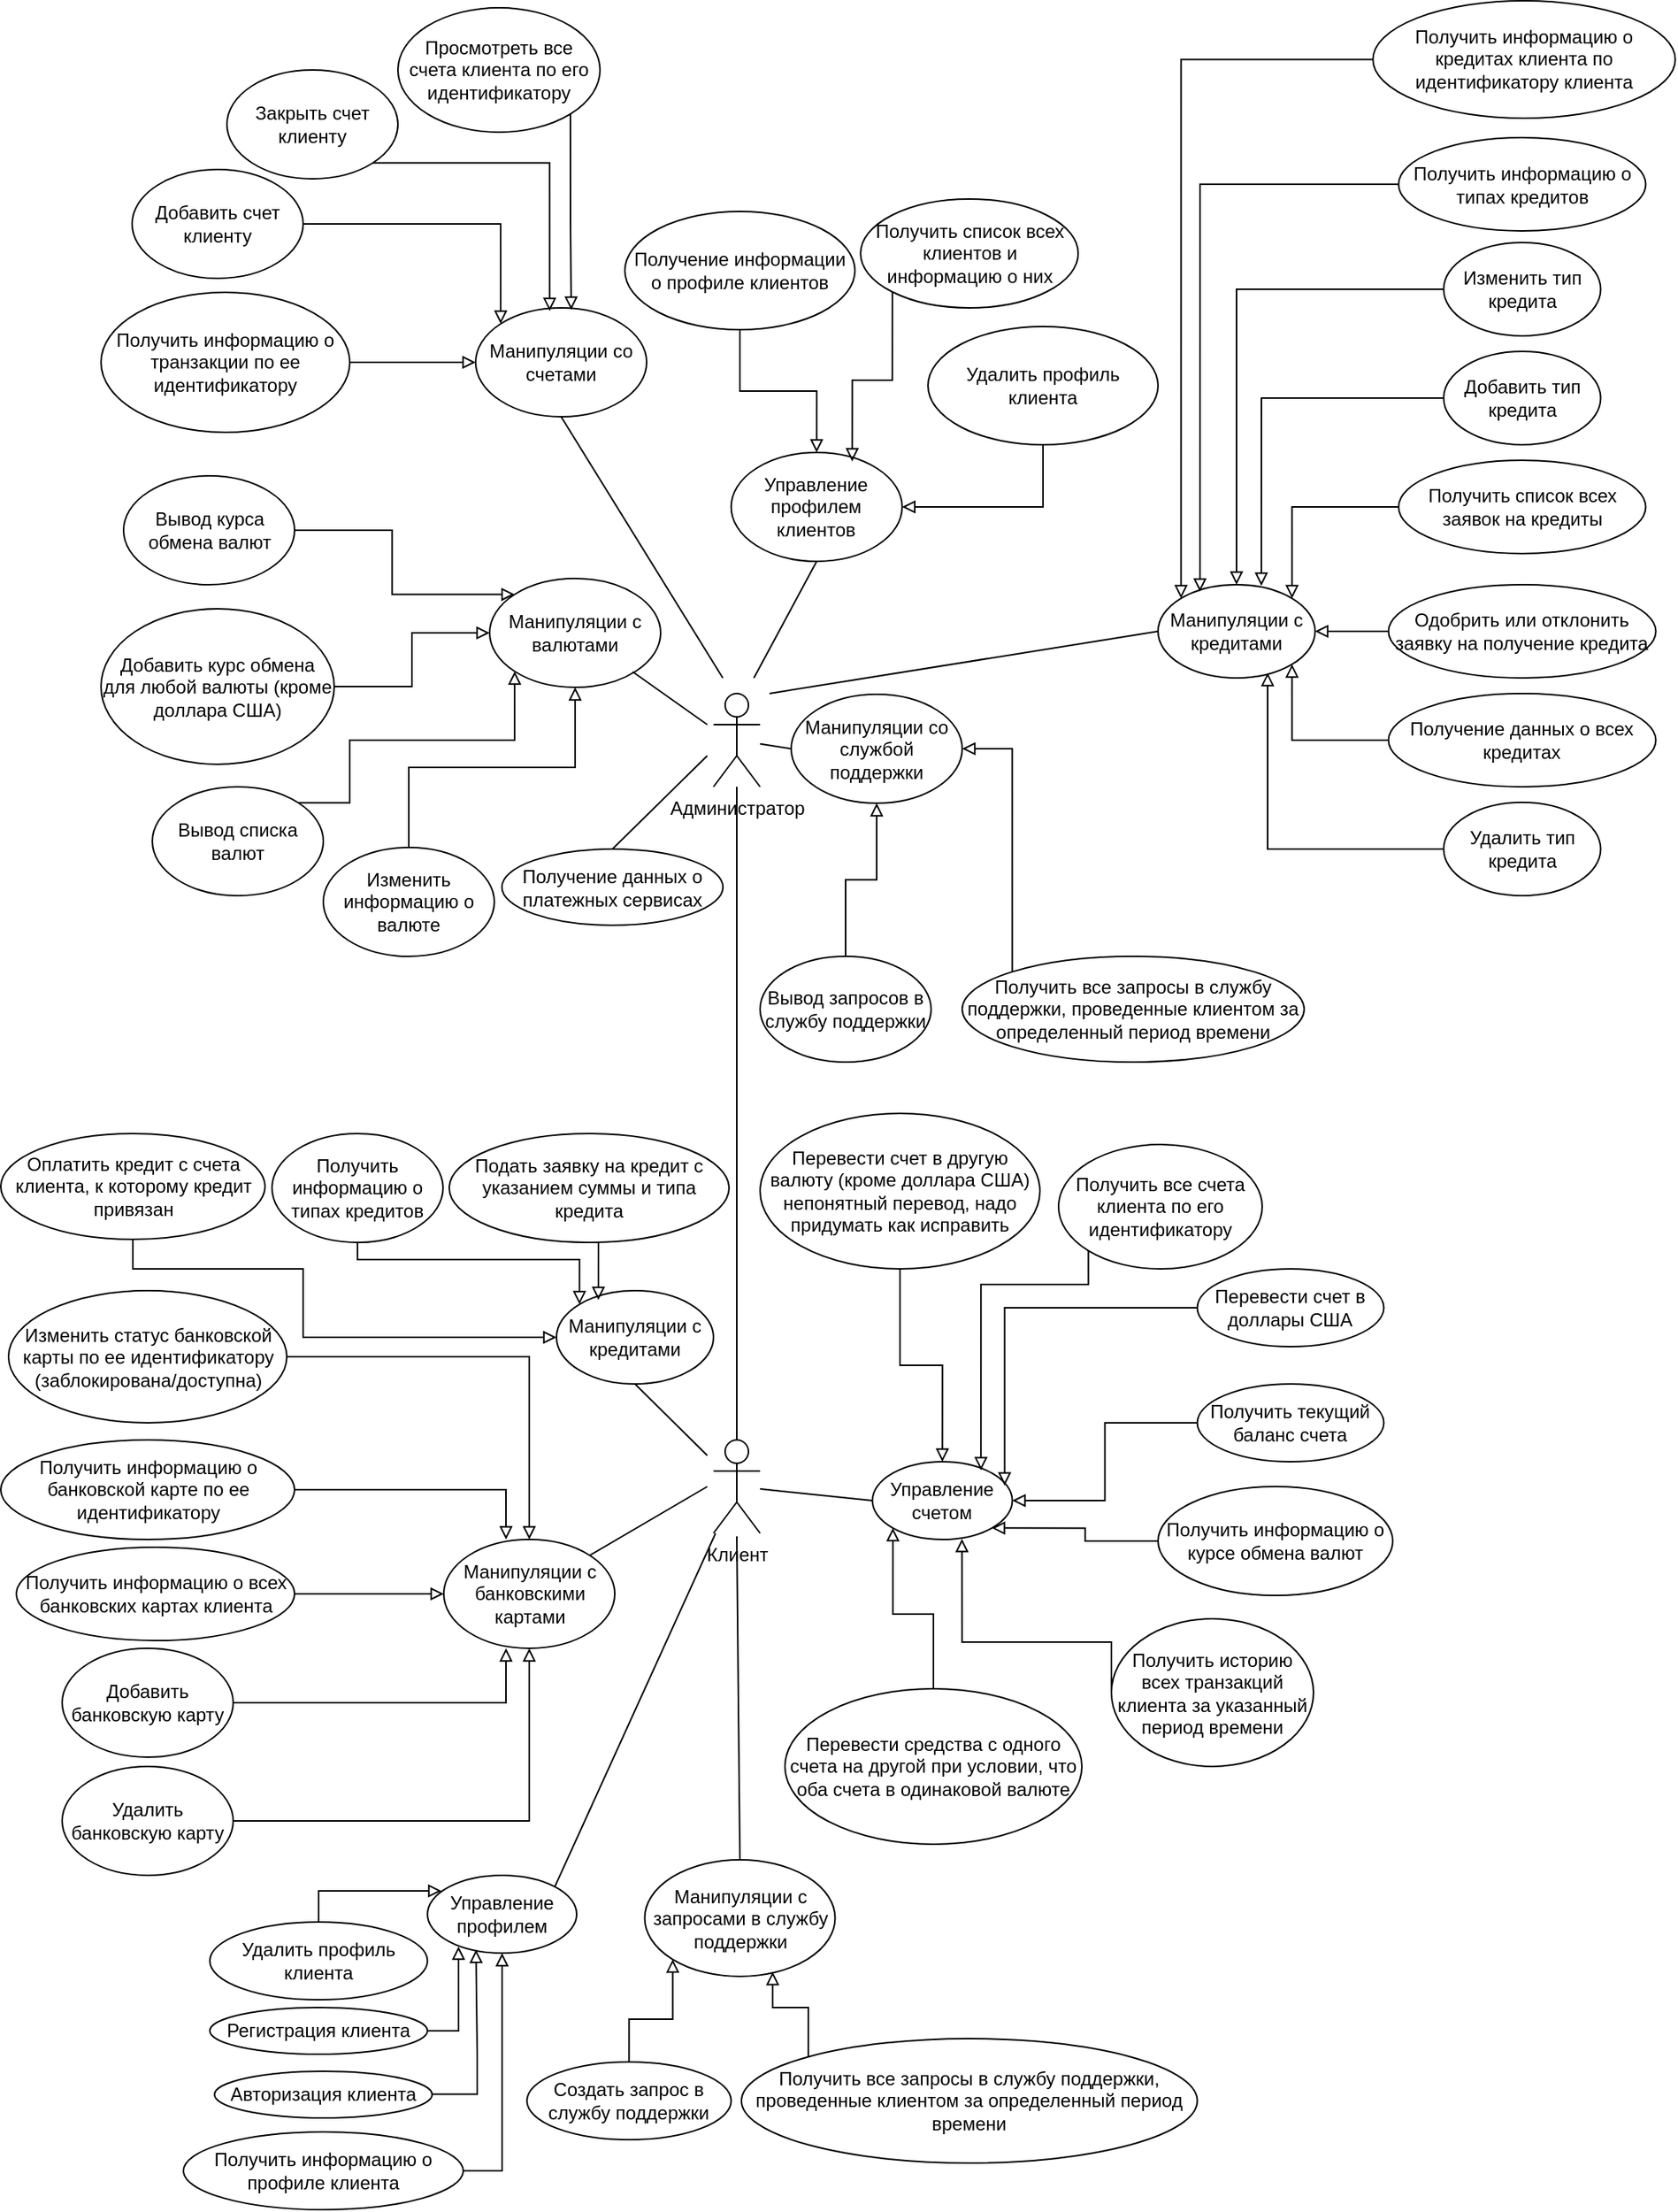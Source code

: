 <mxfile version="26.0.2">
  <diagram name="Use Case Diagram" id="0">
    <mxGraphModel dx="2227" dy="753" grid="1" gridSize="10" guides="1" tooltips="1" connect="1" arrows="1" fold="1" page="1" pageScale="1" pageWidth="827" pageHeight="1169" math="0" shadow="0">
      <root>
        <mxCell id="0" />
        <mxCell id="1" parent="0" />
        <mxCell id="kACKcHaVqxaq2XwzUE-M-31" value="Клиент" style="shape=umlActor;verticalLabelPosition=bottom;verticalAlign=top;html=1;outlineConnect=0;" parent="1" vertex="1">
          <mxGeometry x="404" y="1000" width="30" height="60" as="geometry" />
        </mxCell>
        <mxCell id="kACKcHaVqxaq2XwzUE-M-33" value="Администратор" style="shape=umlActor;verticalLabelPosition=bottom;verticalAlign=top;html=1;outlineConnect=0;" parent="1" vertex="1">
          <mxGeometry x="404" y="520" width="30" height="60" as="geometry" />
        </mxCell>
        <mxCell id="kACKcHaVqxaq2XwzUE-M-36" value="Управление счетом" style="ellipse;whiteSpace=wrap;html=1;" parent="1" vertex="1">
          <mxGeometry x="506.25" y="1014" width="90" height="50" as="geometry" />
        </mxCell>
        <mxCell id="kACKcHaVqxaq2XwzUE-M-37" value="" style="endArrow=none;html=1;rounded=0;entryX=0;entryY=0.5;entryDx=0;entryDy=0;" parent="1" source="kACKcHaVqxaq2XwzUE-M-31" target="kACKcHaVqxaq2XwzUE-M-36" edge="1">
          <mxGeometry width="50" height="50" relative="1" as="geometry">
            <mxPoint x="440" y="921" as="sourcePoint" />
            <mxPoint x="480" y="811" as="targetPoint" />
          </mxGeometry>
        </mxCell>
        <mxCell id="7tqEv-kO9C-lXZoiFtLn-184" style="edgeStyle=orthogonalEdgeStyle;rounded=0;orthogonalLoop=1;jettySize=auto;html=1;exitX=0;exitY=0.5;exitDx=0;exitDy=0;entryX=1;entryY=0.5;entryDx=0;entryDy=0;endArrow=block;endFill=0;" edge="1" parent="1" source="kACKcHaVqxaq2XwzUE-M-38" target="kACKcHaVqxaq2XwzUE-M-36">
          <mxGeometry relative="1" as="geometry" />
        </mxCell>
        <mxCell id="kACKcHaVqxaq2XwzUE-M-38" value="Получить текущий баланс счета" style="ellipse;whiteSpace=wrap;html=1;" parent="1" vertex="1">
          <mxGeometry x="715.25" y="964" width="120" height="50" as="geometry" />
        </mxCell>
        <mxCell id="kACKcHaVqxaq2XwzUE-M-39" value="Перевести счет в доллары США" style="ellipse;whiteSpace=wrap;html=1;" parent="1" vertex="1">
          <mxGeometry x="715.25" y="890" width="120" height="50" as="geometry" />
        </mxCell>
        <mxCell id="7tqEv-kO9C-lXZoiFtLn-177" style="edgeStyle=orthogonalEdgeStyle;rounded=0;orthogonalLoop=1;jettySize=auto;html=1;exitX=0.5;exitY=1;exitDx=0;exitDy=0;entryX=0.5;entryY=0;entryDx=0;entryDy=0;endArrow=block;endFill=0;" edge="1" parent="1" source="kACKcHaVqxaq2XwzUE-M-40" target="kACKcHaVqxaq2XwzUE-M-36">
          <mxGeometry relative="1" as="geometry" />
        </mxCell>
        <mxCell id="kACKcHaVqxaq2XwzUE-M-40" value="Перевести счет в другую валюту (кроме доллара США) непонятный перевод, надо придумать как исправить" style="ellipse;whiteSpace=wrap;html=1;" parent="1" vertex="1">
          <mxGeometry x="434" y="790" width="180" height="100" as="geometry" />
        </mxCell>
        <mxCell id="7tqEv-kO9C-lXZoiFtLn-181" style="edgeStyle=orthogonalEdgeStyle;rounded=0;orthogonalLoop=1;jettySize=auto;html=1;exitX=0.5;exitY=0;exitDx=0;exitDy=0;entryX=0;entryY=1;entryDx=0;entryDy=0;endArrow=block;endFill=0;" edge="1" parent="1" source="kACKcHaVqxaq2XwzUE-M-41" target="kACKcHaVqxaq2XwzUE-M-36">
          <mxGeometry relative="1" as="geometry" />
        </mxCell>
        <mxCell id="kACKcHaVqxaq2XwzUE-M-41" value="Перевести средства с одного счета на другой при условии, что оба счета в одинаковой валюте" style="ellipse;whiteSpace=wrap;html=1;" parent="1" vertex="1">
          <mxGeometry x="450" y="1160" width="191" height="100" as="geometry" />
        </mxCell>
        <mxCell id="kACKcHaVqxaq2XwzUE-M-48" value="Управление профилем" style="ellipse;whiteSpace=wrap;html=1;" parent="1" vertex="1">
          <mxGeometry x="220" y="1280" width="96" height="50" as="geometry" />
        </mxCell>
        <mxCell id="kACKcHaVqxaq2XwzUE-M-86" style="edgeStyle=orthogonalEdgeStyle;rounded=0;orthogonalLoop=1;jettySize=auto;html=1;exitX=1;exitY=0.5;exitDx=0;exitDy=0;entryX=0.5;entryY=1;entryDx=0;entryDy=0;endArrow=block;endFill=0;" parent="1" source="kACKcHaVqxaq2XwzUE-M-51" target="kACKcHaVqxaq2XwzUE-M-48" edge="1">
          <mxGeometry relative="1" as="geometry" />
        </mxCell>
        <mxCell id="kACKcHaVqxaq2XwzUE-M-51" value="Получить информацию о профиле клиента" style="ellipse;whiteSpace=wrap;html=1;" parent="1" vertex="1">
          <mxGeometry x="63" y="1445" width="180" height="50" as="geometry" />
        </mxCell>
        <mxCell id="kACKcHaVqxaq2XwzUE-M-53" value="Получить все счета клиента по его идентификатору" style="ellipse;whiteSpace=wrap;html=1;" parent="1" vertex="1">
          <mxGeometry x="626.0" y="810" width="131" height="80" as="geometry" />
        </mxCell>
        <mxCell id="kACKcHaVqxaq2XwzUE-M-57" value="Удалить профиль клиента" style="ellipse;whiteSpace=wrap;html=1;" parent="1" vertex="1">
          <mxGeometry x="80" y="1310" width="140" height="50" as="geometry" />
        </mxCell>
        <mxCell id="kACKcHaVqxaq2XwzUE-M-59" value="Регистрация клиента" style="ellipse;whiteSpace=wrap;html=1;" parent="1" vertex="1">
          <mxGeometry x="80" y="1365" width="140" height="30" as="geometry" />
        </mxCell>
        <mxCell id="kACKcHaVqxaq2XwzUE-M-61" value="Авторизация клиента" style="ellipse;whiteSpace=wrap;html=1;" parent="1" vertex="1">
          <mxGeometry x="83" y="1406" width="140" height="30" as="geometry" />
        </mxCell>
        <mxCell id="kACKcHaVqxaq2XwzUE-M-63" style="edgeStyle=orthogonalEdgeStyle;rounded=0;orthogonalLoop=1;jettySize=auto;html=1;exitX=1;exitY=0.5;exitDx=0;exitDy=0;entryX=0.325;entryY=0.957;entryDx=0;entryDy=0;entryPerimeter=0;endArrow=block;endFill=0;" parent="1" target="kACKcHaVqxaq2XwzUE-M-48" edge="1">
          <mxGeometry relative="1" as="geometry">
            <mxPoint x="223" y="1420.75" as="sourcePoint" />
            <mxPoint x="249.664" y="1330" as="targetPoint" />
            <Array as="points">
              <mxPoint x="252" y="1421" />
              <mxPoint x="252" y="1396" />
              <mxPoint x="251" y="1396" />
            </Array>
          </mxGeometry>
        </mxCell>
        <mxCell id="kACKcHaVqxaq2XwzUE-M-64" value="Манипуляции с кредитами" style="ellipse;whiteSpace=wrap;html=1;" parent="1" vertex="1">
          <mxGeometry x="303" y="904" width="101" height="60" as="geometry" />
        </mxCell>
        <mxCell id="7tqEv-kO9C-lXZoiFtLn-175" style="edgeStyle=orthogonalEdgeStyle;rounded=0;orthogonalLoop=1;jettySize=auto;html=1;exitX=0.5;exitY=1;exitDx=0;exitDy=0;entryX=0;entryY=0.5;entryDx=0;entryDy=0;endArrow=block;endFill=0;" edge="1" parent="1" source="kACKcHaVqxaq2XwzUE-M-68" target="kACKcHaVqxaq2XwzUE-M-64">
          <mxGeometry relative="1" as="geometry">
            <Array as="points">
              <mxPoint x="31" y="890" />
              <mxPoint x="140" y="890" />
              <mxPoint x="140" y="934" />
            </Array>
          </mxGeometry>
        </mxCell>
        <mxCell id="kACKcHaVqxaq2XwzUE-M-68" value="Оплатить кредит с счета клиента, к которому кредит привязан" style="ellipse;whiteSpace=wrap;html=1;" parent="1" vertex="1">
          <mxGeometry x="-54.5" y="803" width="170" height="68" as="geometry" />
        </mxCell>
        <mxCell id="kACKcHaVqxaq2XwzUE-M-70" value="Подать заявку на кредит с указанием суммы и типа кредита" style="ellipse;whiteSpace=wrap;html=1;" parent="1" vertex="1">
          <mxGeometry x="234" y="803" width="180" height="70" as="geometry" />
        </mxCell>
        <mxCell id="7tqEv-kO9C-lXZoiFtLn-173" style="edgeStyle=orthogonalEdgeStyle;rounded=0;orthogonalLoop=1;jettySize=auto;html=1;exitX=0.5;exitY=1;exitDx=0;exitDy=0;entryX=0;entryY=0;entryDx=0;entryDy=0;endArrow=block;endFill=0;" edge="1" parent="1" source="kACKcHaVqxaq2XwzUE-M-72" target="kACKcHaVqxaq2XwzUE-M-64">
          <mxGeometry relative="1" as="geometry">
            <Array as="points">
              <mxPoint x="175" y="884" />
              <mxPoint x="318" y="884" />
            </Array>
          </mxGeometry>
        </mxCell>
        <mxCell id="kACKcHaVqxaq2XwzUE-M-72" value="Получить информацию о типах кредитов" style="ellipse;whiteSpace=wrap;html=1;" parent="1" vertex="1">
          <mxGeometry x="120" y="803" width="110" height="70" as="geometry" />
        </mxCell>
        <mxCell id="kACKcHaVqxaq2XwzUE-M-75" value="Получить историю всех транзакций клиента за указанный период времени" style="ellipse;whiteSpace=wrap;html=1;" parent="1" vertex="1">
          <mxGeometry x="660" y="1115" width="130" height="95" as="geometry" />
        </mxCell>
        <mxCell id="7tqEv-kO9C-lXZoiFtLn-183" style="edgeStyle=orthogonalEdgeStyle;rounded=0;orthogonalLoop=1;jettySize=auto;html=1;exitX=0;exitY=0.5;exitDx=0;exitDy=0;entryX=1;entryY=1;entryDx=0;entryDy=0;endArrow=block;endFill=0;" edge="1" parent="1" source="kACKcHaVqxaq2XwzUE-M-79" target="kACKcHaVqxaq2XwzUE-M-36">
          <mxGeometry relative="1" as="geometry" />
        </mxCell>
        <mxCell id="kACKcHaVqxaq2XwzUE-M-79" value="Получить информацию о курсе обмена валют" style="ellipse;whiteSpace=wrap;html=1;" parent="1" vertex="1">
          <mxGeometry x="690" y="1030" width="151" height="70" as="geometry" />
        </mxCell>
        <mxCell id="kACKcHaVqxaq2XwzUE-M-81" value="Манипуляции с запросами в службу поддержки" style="ellipse;whiteSpace=wrap;html=1;" parent="1" vertex="1">
          <mxGeometry x="359.75" y="1270" width="122.5" height="75" as="geometry" />
        </mxCell>
        <mxCell id="kACKcHaVqxaq2XwzUE-M-85" value="Получить все запросы в службу поддержки, проведенные клиентом за определенный период времени" style="ellipse;whiteSpace=wrap;html=1;" parent="1" vertex="1">
          <mxGeometry x="422" y="1385" width="293.25" height="80" as="geometry" />
        </mxCell>
        <mxCell id="7tqEv-kO9C-lXZoiFtLn-155" style="edgeStyle=orthogonalEdgeStyle;rounded=0;orthogonalLoop=1;jettySize=auto;html=1;exitX=0.5;exitY=0;exitDx=0;exitDy=0;entryX=0;entryY=1;entryDx=0;entryDy=0;endArrow=block;endFill=0;" edge="1" parent="1" source="kACKcHaVqxaq2XwzUE-M-88" target="kACKcHaVqxaq2XwzUE-M-81">
          <mxGeometry relative="1" as="geometry" />
        </mxCell>
        <mxCell id="kACKcHaVqxaq2XwzUE-M-88" value="Создать запрос в службу поддержки" style="ellipse;whiteSpace=wrap;html=1;" parent="1" vertex="1">
          <mxGeometry x="284" y="1400" width="131.37" height="50" as="geometry" />
        </mxCell>
        <mxCell id="7tqEv-kO9C-lXZoiFtLn-133" style="edgeStyle=orthogonalEdgeStyle;rounded=0;orthogonalLoop=1;jettySize=auto;html=1;exitX=0;exitY=0.5;exitDx=0;exitDy=0;endArrow=block;endFill=0;" edge="1" parent="1" source="kACKcHaVqxaq2XwzUE-M-91" target="7tqEv-kO9C-lXZoiFtLn-62">
          <mxGeometry relative="1" as="geometry" />
        </mxCell>
        <mxCell id="kACKcHaVqxaq2XwzUE-M-91" value="Изменить тип кредита" style="ellipse;whiteSpace=wrap;html=1;" parent="1" vertex="1">
          <mxGeometry x="873.75" y="230" width="101" height="60" as="geometry" />
        </mxCell>
        <mxCell id="kACKcHaVqxaq2XwzUE-M-92" value="Добавить тип кредита" style="ellipse;whiteSpace=wrap;html=1;" parent="1" vertex="1">
          <mxGeometry x="873.75" y="300" width="101" height="60" as="geometry" />
        </mxCell>
        <mxCell id="7tqEv-kO9C-lXZoiFtLn-139" style="edgeStyle=orthogonalEdgeStyle;rounded=0;orthogonalLoop=1;jettySize=auto;html=1;exitX=0;exitY=0.5;exitDx=0;exitDy=0;entryX=0.698;entryY=0.945;entryDx=0;entryDy=0;entryPerimeter=0;endArrow=block;endFill=0;" edge="1" parent="1" source="kACKcHaVqxaq2XwzUE-M-93" target="7tqEv-kO9C-lXZoiFtLn-62">
          <mxGeometry relative="1" as="geometry" />
        </mxCell>
        <mxCell id="kACKcHaVqxaq2XwzUE-M-93" value="Удалить тип кредита" style="ellipse;whiteSpace=wrap;html=1;" parent="1" vertex="1">
          <mxGeometry x="873.75" y="590" width="101" height="60" as="geometry" />
        </mxCell>
        <mxCell id="7tqEv-kO9C-lXZoiFtLn-136" style="edgeStyle=orthogonalEdgeStyle;rounded=0;orthogonalLoop=1;jettySize=auto;html=1;exitX=0;exitY=0.5;exitDx=0;exitDy=0;entryX=1;entryY=0.5;entryDx=0;entryDy=0;endArrow=block;endFill=0;" edge="1" parent="1" source="kACKcHaVqxaq2XwzUE-M-97" target="7tqEv-kO9C-lXZoiFtLn-62">
          <mxGeometry relative="1" as="geometry" />
        </mxCell>
        <mxCell id="kACKcHaVqxaq2XwzUE-M-97" value="Одобрить или отклонить заявку на получение кредита" style="ellipse;whiteSpace=wrap;html=1;" parent="1" vertex="1">
          <mxGeometry x="838.25" y="450" width="172" height="60" as="geometry" />
        </mxCell>
        <mxCell id="7tqEv-kO9C-lXZoiFtLn-135" style="edgeStyle=orthogonalEdgeStyle;rounded=0;orthogonalLoop=1;jettySize=auto;html=1;exitX=0;exitY=0.5;exitDx=0;exitDy=0;entryX=1;entryY=0;entryDx=0;entryDy=0;endArrow=block;endFill=0;" edge="1" parent="1" source="kACKcHaVqxaq2XwzUE-M-119" target="7tqEv-kO9C-lXZoiFtLn-62">
          <mxGeometry relative="1" as="geometry" />
        </mxCell>
        <mxCell id="kACKcHaVqxaq2XwzUE-M-119" value="Получить список всех заявок на кредиты" style="ellipse;whiteSpace=wrap;html=1;" parent="1" vertex="1">
          <mxGeometry x="844.75" y="370" width="159" height="60" as="geometry" />
        </mxCell>
        <mxCell id="kACKcHaVqxaq2XwzUE-M-121" value="Манипуляции со счетами" style="ellipse;whiteSpace=wrap;html=1;" parent="1" vertex="1">
          <mxGeometry x="251" y="272" width="110" height="70" as="geometry" />
        </mxCell>
        <mxCell id="7tqEv-kO9C-lXZoiFtLn-95" style="edgeStyle=orthogonalEdgeStyle;rounded=0;orthogonalLoop=1;jettySize=auto;html=1;exitX=1;exitY=0.5;exitDx=0;exitDy=0;entryX=0;entryY=0;entryDx=0;entryDy=0;endArrow=block;endFill=0;" edge="1" parent="1" source="kACKcHaVqxaq2XwzUE-M-122" target="kACKcHaVqxaq2XwzUE-M-121">
          <mxGeometry relative="1" as="geometry" />
        </mxCell>
        <mxCell id="kACKcHaVqxaq2XwzUE-M-122" value="Добавить счет клиенту" style="ellipse;whiteSpace=wrap;html=1;" parent="1" vertex="1">
          <mxGeometry x="30" y="183" width="110" height="70" as="geometry" />
        </mxCell>
        <mxCell id="kACKcHaVqxaq2XwzUE-M-123" value="Закрыть счет клиенту" style="ellipse;whiteSpace=wrap;html=1;" parent="1" vertex="1">
          <mxGeometry x="91" y="119" width="110" height="70" as="geometry" />
        </mxCell>
        <mxCell id="kACKcHaVqxaq2XwzUE-M-126" value="Получить информацию о банковской карте по ее идентификатору" style="ellipse;whiteSpace=wrap;html=1;" parent="1" vertex="1">
          <mxGeometry x="-54.5" y="1000" width="189" height="64" as="geometry" />
        </mxCell>
        <mxCell id="kACKcHaVqxaq2XwzUE-M-132" value="Манипуляции с валютами" style="ellipse;whiteSpace=wrap;html=1;" parent="1" vertex="1">
          <mxGeometry x="260" y="446" width="110" height="70" as="geometry" />
        </mxCell>
        <mxCell id="7tqEv-kO9C-lXZoiFtLn-131" style="edgeStyle=orthogonalEdgeStyle;rounded=0;orthogonalLoop=1;jettySize=auto;html=1;exitX=0;exitY=0.5;exitDx=0;exitDy=0;entryX=0;entryY=0;entryDx=0;entryDy=0;endArrow=block;endFill=0;" edge="1" parent="1" source="kACKcHaVqxaq2XwzUE-M-139" target="7tqEv-kO9C-lXZoiFtLn-62">
          <mxGeometry relative="1" as="geometry" />
        </mxCell>
        <mxCell id="kACKcHaVqxaq2XwzUE-M-139" value="Получить информацию о кредитах клиента по идентификатору клиента" style="ellipse;whiteSpace=wrap;html=1;" parent="1" vertex="1">
          <mxGeometry x="828.25" y="74.5" width="194.5" height="75.5" as="geometry" />
        </mxCell>
        <mxCell id="7tqEv-kO9C-lXZoiFtLn-198" style="edgeStyle=orthogonalEdgeStyle;rounded=0;orthogonalLoop=1;jettySize=auto;html=1;exitX=1;exitY=0.5;exitDx=0;exitDy=0;entryX=0;entryY=0.5;entryDx=0;entryDy=0;endArrow=block;endFill=0;" edge="1" parent="1" source="kACKcHaVqxaq2XwzUE-M-142" target="kACKcHaVqxaq2XwzUE-M-121">
          <mxGeometry relative="1" as="geometry" />
        </mxCell>
        <mxCell id="kACKcHaVqxaq2XwzUE-M-142" value="Получить информацию о транзакции по ее идентификатору" style="ellipse;whiteSpace=wrap;html=1;" parent="1" vertex="1">
          <mxGeometry x="10" y="262" width="160" height="90" as="geometry" />
        </mxCell>
        <mxCell id="kACKcHaVqxaq2XwzUE-M-144" value="Управление профилем клиентов" style="ellipse;whiteSpace=wrap;html=1;" parent="1" vertex="1">
          <mxGeometry x="415.37" y="365" width="110" height="70" as="geometry" />
        </mxCell>
        <mxCell id="kACKcHaVqxaq2XwzUE-M-145" value="Получить список всех клиентов и информацию о них" style="ellipse;whiteSpace=wrap;html=1;" parent="1" vertex="1">
          <mxGeometry x="498.63" y="202" width="140" height="70" as="geometry" />
        </mxCell>
        <mxCell id="7tqEv-kO9C-lXZoiFtLn-204" style="edgeStyle=orthogonalEdgeStyle;rounded=0;orthogonalLoop=1;jettySize=auto;html=1;exitX=0.5;exitY=1;exitDx=0;exitDy=0;endArrow=block;endFill=0;" edge="1" parent="1" source="kACKcHaVqxaq2XwzUE-M-147" target="kACKcHaVqxaq2XwzUE-M-144">
          <mxGeometry relative="1" as="geometry" />
        </mxCell>
        <mxCell id="kACKcHaVqxaq2XwzUE-M-147" value="Получение информации о профиле клиентов" style="ellipse;whiteSpace=wrap;html=1;" parent="1" vertex="1">
          <mxGeometry x="347" y="210" width="148" height="76" as="geometry" />
        </mxCell>
        <mxCell id="7tqEv-kO9C-lXZoiFtLn-193" style="edgeStyle=orthogonalEdgeStyle;rounded=0;orthogonalLoop=1;jettySize=auto;html=1;exitX=0.5;exitY=0;exitDx=0;exitDy=0;entryX=0.5;entryY=1;entryDx=0;entryDy=0;endArrow=block;endFill=0;" edge="1" parent="1" source="kACKcHaVqxaq2XwzUE-M-153" target="kACKcHaVqxaq2XwzUE-M-132">
          <mxGeometry relative="1" as="geometry" />
        </mxCell>
        <mxCell id="kACKcHaVqxaq2XwzUE-M-153" value="Изменить информацию о валюте" style="ellipse;whiteSpace=wrap;html=1;" parent="1" vertex="1">
          <mxGeometry x="153" y="619" width="110" height="70" as="geometry" />
        </mxCell>
        <mxCell id="7tqEv-kO9C-lXZoiFtLn-194" style="edgeStyle=orthogonalEdgeStyle;rounded=0;orthogonalLoop=1;jettySize=auto;html=1;exitX=1;exitY=0;exitDx=0;exitDy=0;entryX=0;entryY=1;entryDx=0;entryDy=0;endArrow=block;endFill=0;" edge="1" parent="1" source="kACKcHaVqxaq2XwzUE-M-159" target="kACKcHaVqxaq2XwzUE-M-132">
          <mxGeometry relative="1" as="geometry">
            <Array as="points">
              <mxPoint x="170" y="590" />
              <mxPoint x="170" y="550" />
              <mxPoint x="276" y="550" />
            </Array>
          </mxGeometry>
        </mxCell>
        <mxCell id="kACKcHaVqxaq2XwzUE-M-159" value="Вывод списка валют" style="ellipse;whiteSpace=wrap;html=1;" parent="1" vertex="1">
          <mxGeometry x="43" y="580" width="110" height="70" as="geometry" />
        </mxCell>
        <mxCell id="7tqEv-kO9C-lXZoiFtLn-195" style="edgeStyle=orthogonalEdgeStyle;rounded=0;orthogonalLoop=1;jettySize=auto;html=1;exitX=1;exitY=0.5;exitDx=0;exitDy=0;entryX=0;entryY=0.5;entryDx=0;entryDy=0;endArrow=block;endFill=0;" edge="1" parent="1" source="7tqEv-kO9C-lXZoiFtLn-2" target="kACKcHaVqxaq2XwzUE-M-132">
          <mxGeometry relative="1" as="geometry" />
        </mxCell>
        <mxCell id="7tqEv-kO9C-lXZoiFtLn-2" value="Добавить курс обмена для любой валюты (кроме доллара США)" style="ellipse;whiteSpace=wrap;html=1;" vertex="1" parent="1">
          <mxGeometry x="10" y="465.5" width="150" height="100" as="geometry" />
        </mxCell>
        <mxCell id="7tqEv-kO9C-lXZoiFtLn-196" style="edgeStyle=orthogonalEdgeStyle;rounded=0;orthogonalLoop=1;jettySize=auto;html=1;exitX=1;exitY=0.5;exitDx=0;exitDy=0;entryX=0;entryY=0;entryDx=0;entryDy=0;endArrow=block;endFill=0;" edge="1" parent="1" source="7tqEv-kO9C-lXZoiFtLn-4" target="kACKcHaVqxaq2XwzUE-M-132">
          <mxGeometry relative="1" as="geometry" />
        </mxCell>
        <mxCell id="7tqEv-kO9C-lXZoiFtLn-4" value="Вывод курса обмена валют" style="ellipse;whiteSpace=wrap;html=1;" vertex="1" parent="1">
          <mxGeometry x="24.5" y="380" width="110" height="70" as="geometry" />
        </mxCell>
        <mxCell id="7tqEv-kO9C-lXZoiFtLn-206" style="edgeStyle=orthogonalEdgeStyle;rounded=0;orthogonalLoop=1;jettySize=auto;html=1;exitX=0.5;exitY=1;exitDx=0;exitDy=0;entryX=1;entryY=0.5;entryDx=0;entryDy=0;endArrow=block;endFill=0;" edge="1" parent="1" source="7tqEv-kO9C-lXZoiFtLn-6" target="kACKcHaVqxaq2XwzUE-M-144">
          <mxGeometry relative="1" as="geometry" />
        </mxCell>
        <mxCell id="7tqEv-kO9C-lXZoiFtLn-6" value="Удалить профиль клиента" style="ellipse;whiteSpace=wrap;html=1;" vertex="1" parent="1">
          <mxGeometry x="542" y="284" width="148" height="76" as="geometry" />
        </mxCell>
        <mxCell id="7tqEv-kO9C-lXZoiFtLn-9" value="Просмотреть все счета клиента по его идентификатору" style="ellipse;whiteSpace=wrap;html=1;" vertex="1" parent="1">
          <mxGeometry x="201" y="79" width="130" height="80" as="geometry" />
        </mxCell>
        <mxCell id="7tqEv-kO9C-lXZoiFtLn-18" value="Получить информацию о типах кредитов" style="ellipse;whiteSpace=wrap;html=1;" vertex="1" parent="1">
          <mxGeometry x="844.75" y="162.5" width="159" height="60" as="geometry" />
        </mxCell>
        <mxCell id="7tqEv-kO9C-lXZoiFtLn-20" value="Получение данных о платежных сервисах" style="ellipse;whiteSpace=wrap;html=1;" vertex="1" parent="1">
          <mxGeometry x="267.88" y="620" width="142.25" height="49" as="geometry" />
        </mxCell>
        <mxCell id="7tqEv-kO9C-lXZoiFtLn-22" value="Манипуляции со службой поддержки" style="ellipse;whiteSpace=wrap;html=1;" vertex="1" parent="1">
          <mxGeometry x="454" y="520.5" width="110" height="70" as="geometry" />
        </mxCell>
        <mxCell id="7tqEv-kO9C-lXZoiFtLn-192" style="edgeStyle=orthogonalEdgeStyle;rounded=0;orthogonalLoop=1;jettySize=auto;html=1;exitX=0;exitY=0;exitDx=0;exitDy=0;entryX=1;entryY=0.5;entryDx=0;entryDy=0;endArrow=block;endFill=0;" edge="1" parent="1" source="7tqEv-kO9C-lXZoiFtLn-24" target="7tqEv-kO9C-lXZoiFtLn-22">
          <mxGeometry relative="1" as="geometry">
            <Array as="points">
              <mxPoint x="596" y="556" />
            </Array>
          </mxGeometry>
        </mxCell>
        <mxCell id="7tqEv-kO9C-lXZoiFtLn-24" value="Получить все запросы в службу поддержки, проведенные клиентом за определенный период времени" style="ellipse;whiteSpace=wrap;html=1;" vertex="1" parent="1">
          <mxGeometry x="564" y="689" width="220" height="68" as="geometry" />
        </mxCell>
        <mxCell id="7tqEv-kO9C-lXZoiFtLn-189" style="edgeStyle=orthogonalEdgeStyle;rounded=0;orthogonalLoop=1;jettySize=auto;html=1;exitX=0.5;exitY=0;exitDx=0;exitDy=0;entryX=0.5;entryY=1;entryDx=0;entryDy=0;endArrow=block;endFill=0;" edge="1" parent="1" source="7tqEv-kO9C-lXZoiFtLn-26" target="7tqEv-kO9C-lXZoiFtLn-22">
          <mxGeometry relative="1" as="geometry" />
        </mxCell>
        <mxCell id="7tqEv-kO9C-lXZoiFtLn-26" value="Вывод запросов в службу поддержки" style="ellipse;whiteSpace=wrap;html=1;" vertex="1" parent="1">
          <mxGeometry x="434" y="689" width="110" height="68" as="geometry" />
        </mxCell>
        <mxCell id="7tqEv-kO9C-lXZoiFtLn-41" style="edgeStyle=orthogonalEdgeStyle;rounded=0;orthogonalLoop=1;jettySize=auto;html=1;exitX=1;exitY=0.5;exitDx=0;exitDy=0;entryX=0.208;entryY=0.915;entryDx=0;entryDy=0;entryPerimeter=0;endArrow=block;endFill=0;" edge="1" parent="1" source="kACKcHaVqxaq2XwzUE-M-59" target="kACKcHaVqxaq2XwzUE-M-48">
          <mxGeometry relative="1" as="geometry" />
        </mxCell>
        <mxCell id="7tqEv-kO9C-lXZoiFtLn-43" style="edgeStyle=orthogonalEdgeStyle;rounded=0;orthogonalLoop=1;jettySize=auto;html=1;exitX=0.5;exitY=0;exitDx=0;exitDy=0;entryX=0.094;entryY=0.194;entryDx=0;entryDy=0;entryPerimeter=0;endArrow=block;endFill=0;" edge="1" parent="1" source="kACKcHaVqxaq2XwzUE-M-57" target="kACKcHaVqxaq2XwzUE-M-48">
          <mxGeometry relative="1" as="geometry" />
        </mxCell>
        <mxCell id="7tqEv-kO9C-lXZoiFtLn-52" value="" style="endArrow=none;html=1;rounded=0;entryX=0;entryY=0.5;entryDx=0;entryDy=0;" edge="1" parent="1" source="kACKcHaVqxaq2XwzUE-M-33" target="7tqEv-kO9C-lXZoiFtLn-22">
          <mxGeometry width="50" height="50" relative="1" as="geometry">
            <mxPoint x="382" y="566" as="sourcePoint" />
            <mxPoint x="414" y="562" as="targetPoint" />
          </mxGeometry>
        </mxCell>
        <mxCell id="7tqEv-kO9C-lXZoiFtLn-62" value="Манипуляции с кредитами" style="ellipse;whiteSpace=wrap;html=1;" vertex="1" parent="1">
          <mxGeometry x="690" y="450" width="101" height="60" as="geometry" />
        </mxCell>
        <mxCell id="7tqEv-kO9C-lXZoiFtLn-137" style="edgeStyle=orthogonalEdgeStyle;rounded=0;orthogonalLoop=1;jettySize=auto;html=1;exitX=0;exitY=0.5;exitDx=0;exitDy=0;entryX=1;entryY=1;entryDx=0;entryDy=0;endArrow=block;endFill=0;" edge="1" parent="1" source="7tqEv-kO9C-lXZoiFtLn-63" target="7tqEv-kO9C-lXZoiFtLn-62">
          <mxGeometry relative="1" as="geometry" />
        </mxCell>
        <mxCell id="7tqEv-kO9C-lXZoiFtLn-63" value="Получение данных о всех кредитах" style="ellipse;whiteSpace=wrap;html=1;" vertex="1" parent="1">
          <mxGeometry x="838.25" y="520" width="172" height="60" as="geometry" />
        </mxCell>
        <mxCell id="7tqEv-kO9C-lXZoiFtLn-65" value="Манипуляции с банковскими картами" style="ellipse;whiteSpace=wrap;html=1;" vertex="1" parent="1">
          <mxGeometry x="230.5" y="1064" width="110" height="70" as="geometry" />
        </mxCell>
        <mxCell id="7tqEv-kO9C-lXZoiFtLn-66" value="Добавить банковскую карту" style="ellipse;whiteSpace=wrap;html=1;" vertex="1" parent="1">
          <mxGeometry x="-15" y="1134" width="110" height="70" as="geometry" />
        </mxCell>
        <mxCell id="7tqEv-kO9C-lXZoiFtLn-164" style="edgeStyle=orthogonalEdgeStyle;rounded=0;orthogonalLoop=1;jettySize=auto;html=1;exitX=1;exitY=0.5;exitDx=0;exitDy=0;entryX=0.5;entryY=1;entryDx=0;entryDy=0;endArrow=block;endFill=0;" edge="1" parent="1" source="7tqEv-kO9C-lXZoiFtLn-67" target="7tqEv-kO9C-lXZoiFtLn-65">
          <mxGeometry relative="1" as="geometry" />
        </mxCell>
        <mxCell id="7tqEv-kO9C-lXZoiFtLn-67" value="Удалить банковскую карту" style="ellipse;whiteSpace=wrap;html=1;" vertex="1" parent="1">
          <mxGeometry x="-15" y="1210" width="110" height="70" as="geometry" />
        </mxCell>
        <mxCell id="7tqEv-kO9C-lXZoiFtLn-162" style="edgeStyle=orthogonalEdgeStyle;rounded=0;orthogonalLoop=1;jettySize=auto;html=1;exitX=1;exitY=0.5;exitDx=0;exitDy=0;entryX=0;entryY=0.5;entryDx=0;entryDy=0;endArrow=block;endFill=0;" edge="1" parent="1" source="7tqEv-kO9C-lXZoiFtLn-68" target="7tqEv-kO9C-lXZoiFtLn-65">
          <mxGeometry relative="1" as="geometry" />
        </mxCell>
        <mxCell id="7tqEv-kO9C-lXZoiFtLn-68" value="Получить информацию о всех банковских картах клиента" style="ellipse;whiteSpace=wrap;html=1;" vertex="1" parent="1">
          <mxGeometry x="-44.5" y="1069" width="179" height="60" as="geometry" />
        </mxCell>
        <mxCell id="7tqEv-kO9C-lXZoiFtLn-120" value="" style="endArrow=none;html=1;rounded=0;exitX=1;exitY=0.5;exitDx=0;exitDy=0;" edge="1" parent="1">
          <mxGeometry width="50" height="50" relative="1" as="geometry">
            <mxPoint x="352" y="506" as="sourcePoint" />
            <mxPoint x="400" y="540" as="targetPoint" />
          </mxGeometry>
        </mxCell>
        <mxCell id="7tqEv-kO9C-lXZoiFtLn-132" style="edgeStyle=orthogonalEdgeStyle;rounded=0;orthogonalLoop=1;jettySize=auto;html=1;exitX=0;exitY=0.5;exitDx=0;exitDy=0;entryX=0.267;entryY=0.075;entryDx=0;entryDy=0;entryPerimeter=0;endArrow=block;endFill=0;" edge="1" parent="1" source="7tqEv-kO9C-lXZoiFtLn-18" target="7tqEv-kO9C-lXZoiFtLn-62">
          <mxGeometry relative="1" as="geometry" />
        </mxCell>
        <mxCell id="7tqEv-kO9C-lXZoiFtLn-134" style="edgeStyle=orthogonalEdgeStyle;rounded=0;orthogonalLoop=1;jettySize=auto;html=1;exitX=0;exitY=0.5;exitDx=0;exitDy=0;entryX=0.658;entryY=0.012;entryDx=0;entryDy=0;entryPerimeter=0;endArrow=block;endFill=0;" edge="1" parent="1" source="kACKcHaVqxaq2XwzUE-M-92" target="7tqEv-kO9C-lXZoiFtLn-62">
          <mxGeometry relative="1" as="geometry" />
        </mxCell>
        <mxCell id="7tqEv-kO9C-lXZoiFtLn-159" style="edgeStyle=orthogonalEdgeStyle;rounded=0;orthogonalLoop=1;jettySize=auto;html=1;exitX=1;exitY=0.5;exitDx=0;exitDy=0;entryX=0.5;entryY=0;entryDx=0;entryDy=0;endArrow=block;endFill=0;" edge="1" parent="1" source="kACKcHaVqxaq2XwzUE-M-108" target="7tqEv-kO9C-lXZoiFtLn-65">
          <mxGeometry relative="1" as="geometry" />
        </mxCell>
        <mxCell id="kACKcHaVqxaq2XwzUE-M-108" value="Изменить статус банковской карты по ее идентификатору (заблокирована/доступна)" style="ellipse;whiteSpace=wrap;html=1;" parent="1" vertex="1">
          <mxGeometry x="-49.5" y="904" width="179" height="85" as="geometry" />
        </mxCell>
        <mxCell id="7tqEv-kO9C-lXZoiFtLn-156" style="edgeStyle=orthogonalEdgeStyle;rounded=0;orthogonalLoop=1;jettySize=auto;html=1;exitX=0;exitY=0;exitDx=0;exitDy=0;entryX=0.672;entryY=0.961;entryDx=0;entryDy=0;entryPerimeter=0;endArrow=block;endFill=0;" edge="1" parent="1" source="kACKcHaVqxaq2XwzUE-M-85" target="kACKcHaVqxaq2XwzUE-M-81">
          <mxGeometry relative="1" as="geometry" />
        </mxCell>
        <mxCell id="7tqEv-kO9C-lXZoiFtLn-157" value="" style="endArrow=none;html=1;rounded=0;exitX=0.5;exitY=0;exitDx=0;exitDy=0;" edge="1" parent="1" source="kACKcHaVqxaq2XwzUE-M-81">
          <mxGeometry width="50" height="50" relative="1" as="geometry">
            <mxPoint x="450" y="1082" as="sourcePoint" />
            <mxPoint x="419" y="1062" as="targetPoint" />
          </mxGeometry>
        </mxCell>
        <mxCell id="7tqEv-kO9C-lXZoiFtLn-158" value="" style="endArrow=none;html=1;rounded=0;exitX=1;exitY=0;exitDx=0;exitDy=0;" edge="1" parent="1" source="kACKcHaVqxaq2XwzUE-M-48" target="kACKcHaVqxaq2XwzUE-M-31">
          <mxGeometry width="50" height="50" relative="1" as="geometry">
            <mxPoint x="260" y="1022" as="sourcePoint" />
            <mxPoint x="310" y="972" as="targetPoint" />
          </mxGeometry>
        </mxCell>
        <mxCell id="7tqEv-kO9C-lXZoiFtLn-161" style="edgeStyle=orthogonalEdgeStyle;rounded=0;orthogonalLoop=1;jettySize=auto;html=1;exitX=1;exitY=0.5;exitDx=0;exitDy=0;entryX=0.364;entryY=0;entryDx=0;entryDy=0;entryPerimeter=0;endArrow=block;endFill=0;" edge="1" parent="1" source="kACKcHaVqxaq2XwzUE-M-126" target="7tqEv-kO9C-lXZoiFtLn-65">
          <mxGeometry relative="1" as="geometry" />
        </mxCell>
        <mxCell id="7tqEv-kO9C-lXZoiFtLn-163" style="edgeStyle=orthogonalEdgeStyle;rounded=0;orthogonalLoop=1;jettySize=auto;html=1;exitX=1;exitY=0.5;exitDx=0;exitDy=0;entryX=0.364;entryY=1;entryDx=0;entryDy=0;entryPerimeter=0;endArrow=block;endFill=0;" edge="1" parent="1" source="7tqEv-kO9C-lXZoiFtLn-66" target="7tqEv-kO9C-lXZoiFtLn-65">
          <mxGeometry relative="1" as="geometry" />
        </mxCell>
        <mxCell id="7tqEv-kO9C-lXZoiFtLn-167" value="" style="endArrow=none;html=1;rounded=0;exitX=1;exitY=0;exitDx=0;exitDy=0;" edge="1" parent="1" source="7tqEv-kO9C-lXZoiFtLn-65">
          <mxGeometry width="50" height="50" relative="1" as="geometry">
            <mxPoint x="370" y="950" as="sourcePoint" />
            <mxPoint x="400" y="1030" as="targetPoint" />
          </mxGeometry>
        </mxCell>
        <mxCell id="7tqEv-kO9C-lXZoiFtLn-172" style="edgeStyle=orthogonalEdgeStyle;rounded=0;orthogonalLoop=1;jettySize=auto;html=1;exitX=0.5;exitY=1;exitDx=0;exitDy=0;entryX=0.267;entryY=0.1;entryDx=0;entryDy=0;entryPerimeter=0;endArrow=block;endFill=0;" edge="1" parent="1" source="kACKcHaVqxaq2XwzUE-M-70" target="kACKcHaVqxaq2XwzUE-M-64">
          <mxGeometry relative="1" as="geometry" />
        </mxCell>
        <mxCell id="7tqEv-kO9C-lXZoiFtLn-176" value="" style="endArrow=none;html=1;rounded=0;exitX=0.5;exitY=1;exitDx=0;exitDy=0;" edge="1" parent="1" source="kACKcHaVqxaq2XwzUE-M-64">
          <mxGeometry width="50" height="50" relative="1" as="geometry">
            <mxPoint x="444" y="1042" as="sourcePoint" />
            <mxPoint x="400" y="1010" as="targetPoint" />
          </mxGeometry>
        </mxCell>
        <mxCell id="7tqEv-kO9C-lXZoiFtLn-179" style="edgeStyle=orthogonalEdgeStyle;rounded=0;orthogonalLoop=1;jettySize=auto;html=1;exitX=0;exitY=1;exitDx=0;exitDy=0;entryX=0.776;entryY=0.11;entryDx=0;entryDy=0;entryPerimeter=0;endArrow=block;endFill=0;" edge="1" parent="1" source="kACKcHaVqxaq2XwzUE-M-53" target="kACKcHaVqxaq2XwzUE-M-36">
          <mxGeometry relative="1" as="geometry">
            <Array as="points">
              <mxPoint x="645" y="900" />
              <mxPoint x="576" y="900" />
            </Array>
          </mxGeometry>
        </mxCell>
        <mxCell id="7tqEv-kO9C-lXZoiFtLn-180" style="edgeStyle=orthogonalEdgeStyle;rounded=0;orthogonalLoop=1;jettySize=auto;html=1;exitX=0;exitY=0.5;exitDx=0;exitDy=0;entryX=0.945;entryY=0.308;entryDx=0;entryDy=0;entryPerimeter=0;endArrow=block;endFill=0;" edge="1" parent="1" source="kACKcHaVqxaq2XwzUE-M-39" target="kACKcHaVqxaq2XwzUE-M-36">
          <mxGeometry relative="1" as="geometry" />
        </mxCell>
        <mxCell id="7tqEv-kO9C-lXZoiFtLn-182" style="edgeStyle=orthogonalEdgeStyle;rounded=0;orthogonalLoop=1;jettySize=auto;html=1;exitX=0;exitY=0.5;exitDx=0;exitDy=0;entryX=0.64;entryY=0.993;entryDx=0;entryDy=0;entryPerimeter=0;endArrow=block;endFill=0;" edge="1" parent="1" source="kACKcHaVqxaq2XwzUE-M-75" target="kACKcHaVqxaq2XwzUE-M-36">
          <mxGeometry relative="1" as="geometry">
            <Array as="points">
              <mxPoint x="660" y="1130" />
              <mxPoint x="564" y="1130" />
            </Array>
          </mxGeometry>
        </mxCell>
        <mxCell id="7tqEv-kO9C-lXZoiFtLn-185" value="" style="endArrow=none;html=1;rounded=0;exitX=0.5;exitY=0;exitDx=0;exitDy=0;" edge="1" parent="1" source="7tqEv-kO9C-lXZoiFtLn-20">
          <mxGeometry width="50" height="50" relative="1" as="geometry">
            <mxPoint x="380" y="690" as="sourcePoint" />
            <mxPoint x="400" y="560" as="targetPoint" />
          </mxGeometry>
        </mxCell>
        <mxCell id="7tqEv-kO9C-lXZoiFtLn-190" value="" style="endArrow=none;html=1;rounded=0;exitX=0.5;exitY=0;exitDx=0;exitDy=0;exitPerimeter=0;" edge="1" parent="1" source="kACKcHaVqxaq2XwzUE-M-31" target="kACKcHaVqxaq2XwzUE-M-33">
          <mxGeometry width="50" height="50" relative="1" as="geometry">
            <mxPoint x="550" y="880" as="sourcePoint" />
            <mxPoint x="410" y="610" as="targetPoint" />
          </mxGeometry>
        </mxCell>
        <mxCell id="7tqEv-kO9C-lXZoiFtLn-197" style="edgeStyle=orthogonalEdgeStyle;rounded=0;orthogonalLoop=1;jettySize=auto;html=1;exitX=1;exitY=1;exitDx=0;exitDy=0;entryX=0.433;entryY=0.029;entryDx=0;entryDy=0;entryPerimeter=0;endArrow=block;endFill=0;" edge="1" parent="1" source="kACKcHaVqxaq2XwzUE-M-123" target="kACKcHaVqxaq2XwzUE-M-121">
          <mxGeometry relative="1" as="geometry" />
        </mxCell>
        <mxCell id="7tqEv-kO9C-lXZoiFtLn-201" style="edgeStyle=orthogonalEdgeStyle;rounded=0;orthogonalLoop=1;jettySize=auto;html=1;exitX=1;exitY=1;exitDx=0;exitDy=0;entryX=0.559;entryY=0.018;entryDx=0;entryDy=0;entryPerimeter=0;endArrow=block;endFill=0;" edge="1" parent="1" source="7tqEv-kO9C-lXZoiFtLn-9" target="kACKcHaVqxaq2XwzUE-M-121">
          <mxGeometry relative="1" as="geometry" />
        </mxCell>
        <mxCell id="7tqEv-kO9C-lXZoiFtLn-203" value="" style="endArrow=none;html=1;rounded=0;exitX=0.5;exitY=1;exitDx=0;exitDy=0;" edge="1" parent="1" source="kACKcHaVqxaq2XwzUE-M-121">
          <mxGeometry width="50" height="50" relative="1" as="geometry">
            <mxPoint x="610" y="430" as="sourcePoint" />
            <mxPoint x="410" y="510" as="targetPoint" />
          </mxGeometry>
        </mxCell>
        <mxCell id="7tqEv-kO9C-lXZoiFtLn-205" style="edgeStyle=orthogonalEdgeStyle;rounded=0;orthogonalLoop=1;jettySize=auto;html=1;exitX=0;exitY=1;exitDx=0;exitDy=0;entryX=0.708;entryY=0.082;entryDx=0;entryDy=0;entryPerimeter=0;endArrow=block;endFill=0;" edge="1" parent="1" source="kACKcHaVqxaq2XwzUE-M-145" target="kACKcHaVqxaq2XwzUE-M-144">
          <mxGeometry relative="1" as="geometry" />
        </mxCell>
        <mxCell id="7tqEv-kO9C-lXZoiFtLn-207" value="" style="endArrow=none;html=1;rounded=0;entryX=0.5;entryY=1;entryDx=0;entryDy=0;" edge="1" parent="1" target="kACKcHaVqxaq2XwzUE-M-144">
          <mxGeometry width="50" height="50" relative="1" as="geometry">
            <mxPoint x="430" y="510" as="sourcePoint" />
            <mxPoint x="550" y="400" as="targetPoint" />
          </mxGeometry>
        </mxCell>
        <mxCell id="7tqEv-kO9C-lXZoiFtLn-208" value="" style="endArrow=none;html=1;rounded=0;entryX=0;entryY=0.5;entryDx=0;entryDy=0;" edge="1" parent="1" target="7tqEv-kO9C-lXZoiFtLn-62">
          <mxGeometry width="50" height="50" relative="1" as="geometry">
            <mxPoint x="440" y="520" as="sourcePoint" />
            <mxPoint x="580" y="370" as="targetPoint" />
          </mxGeometry>
        </mxCell>
      </root>
    </mxGraphModel>
  </diagram>
</mxfile>
